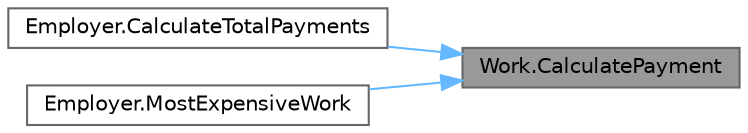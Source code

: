 digraph "Work.CalculatePayment"
{
 // LATEX_PDF_SIZE
  bgcolor="transparent";
  edge [fontname=Helvetica,fontsize=10,labelfontname=Helvetica,labelfontsize=10];
  node [fontname=Helvetica,fontsize=10,shape=box,height=0.2,width=0.4];
  rankdir="RL";
  Node1 [id="Node000001",label="Work.CalculatePayment",height=0.2,width=0.4,color="gray40", fillcolor="grey60", style="filled", fontcolor="black",tooltip="Вычисляет выплату за работу."];
  Node1 -> Node2 [id="edge1_Node000001_Node000002",dir="back",color="steelblue1",style="solid",tooltip=" "];
  Node2 [id="Node000002",label="Employer.CalculateTotalPayments",height=0.2,width=0.4,color="grey40", fillcolor="white", style="filled",URL="$class_employer.html#aafcaef3ae50717288ca01d38ead4dc85",tooltip="Вычисляет общую выплату для всех работников."];
  Node1 -> Node3 [id="edge2_Node000001_Node000003",dir="back",color="steelblue1",style="solid",tooltip=" "];
  Node3 [id="Node000003",label="Employer.MostExpensiveWork",height=0.2,width=0.4,color="grey40", fillcolor="white", style="filled",URL="$class_employer.html#a3d98af98a9e4db68c8de387fa66b8d9f",tooltip="Определяет самую дорогую работу."];
}
